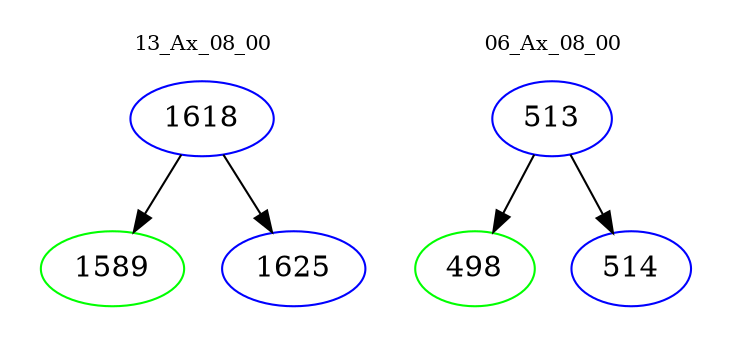 digraph{
subgraph cluster_0 {
color = white
label = "13_Ax_08_00";
fontsize=10;
T0_1618 [label="1618", color="blue"]
T0_1618 -> T0_1589 [color="black"]
T0_1589 [label="1589", color="green"]
T0_1618 -> T0_1625 [color="black"]
T0_1625 [label="1625", color="blue"]
}
subgraph cluster_1 {
color = white
label = "06_Ax_08_00";
fontsize=10;
T1_513 [label="513", color="blue"]
T1_513 -> T1_498 [color="black"]
T1_498 [label="498", color="green"]
T1_513 -> T1_514 [color="black"]
T1_514 [label="514", color="blue"]
}
}
